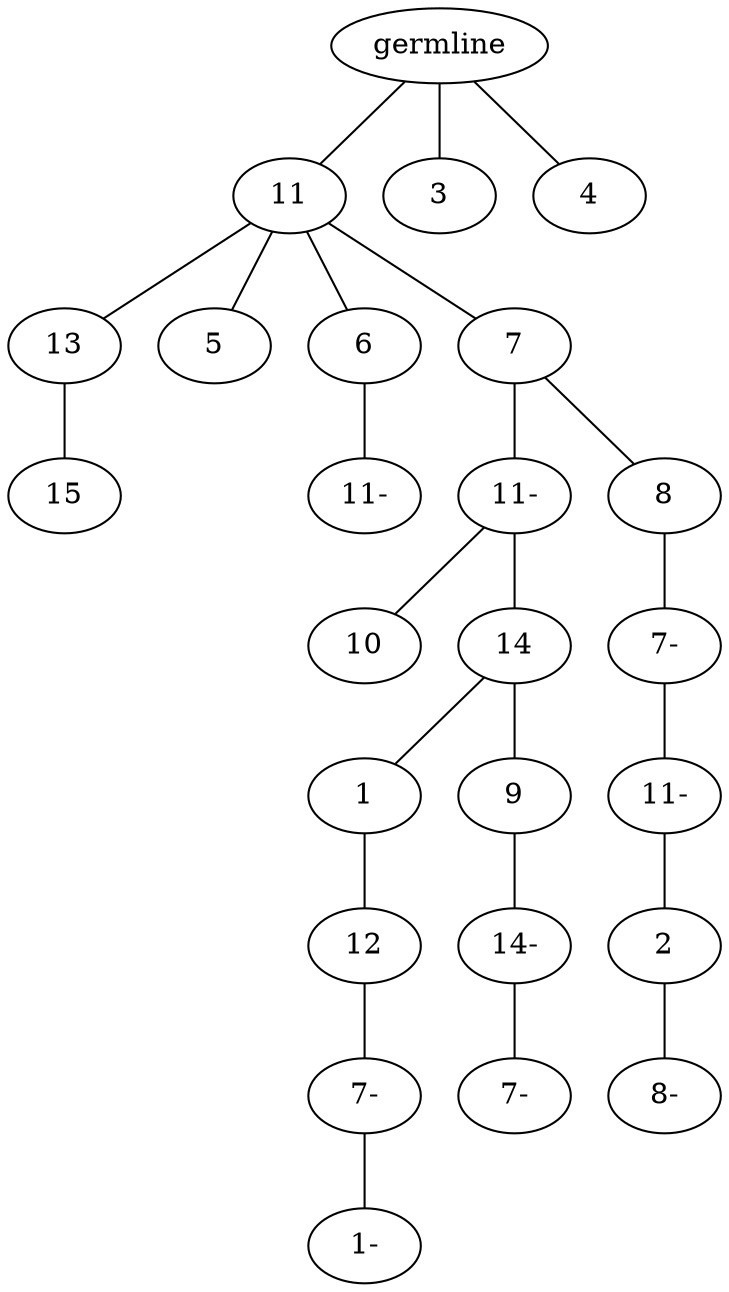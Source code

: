 graph tree {
    "140546547754080" [label="germline"];
    "140546548086528" [label="11"];
    "140546548087536" [label="13"];
    "140546547505904" [label="15"];
    "140546547505712" [label="5"];
    "140546547504464" [label="6"];
    "140546547504224" [label="11-"];
    "140546547506192" [label="7"];
    "140546547504896" [label="11-"];
    "140546547503216" [label="10"];
    "140546547503984" [label="14"];
    "140546547504512" [label="1"];
    "140546547506768" [label="12"];
    "140546547458928" [label="7-"];
    "140546548092448" [label="1-"];
    "140546547504704" [label="9"];
    "140546547367312" [label="14-"];
    "140546547460032" [label="7-"];
    "140546547504320" [label="8"];
    "140546547506048" [label="7-"];
    "140546547506912" [label="11-"];
    "140546547461424" [label="2"];
    "140546547460848" [label="8-"];
    "140546548085904" [label="3"];
    "140546548088064" [label="4"];
    "140546547754080" -- "140546548086528";
    "140546547754080" -- "140546548085904";
    "140546547754080" -- "140546548088064";
    "140546548086528" -- "140546548087536";
    "140546548086528" -- "140546547505712";
    "140546548086528" -- "140546547504464";
    "140546548086528" -- "140546547506192";
    "140546548087536" -- "140546547505904";
    "140546547504464" -- "140546547504224";
    "140546547506192" -- "140546547504896";
    "140546547506192" -- "140546547504320";
    "140546547504896" -- "140546547503216";
    "140546547504896" -- "140546547503984";
    "140546547503984" -- "140546547504512";
    "140546547503984" -- "140546547504704";
    "140546547504512" -- "140546547506768";
    "140546547506768" -- "140546547458928";
    "140546547458928" -- "140546548092448";
    "140546547504704" -- "140546547367312";
    "140546547367312" -- "140546547460032";
    "140546547504320" -- "140546547506048";
    "140546547506048" -- "140546547506912";
    "140546547506912" -- "140546547461424";
    "140546547461424" -- "140546547460848";
}
